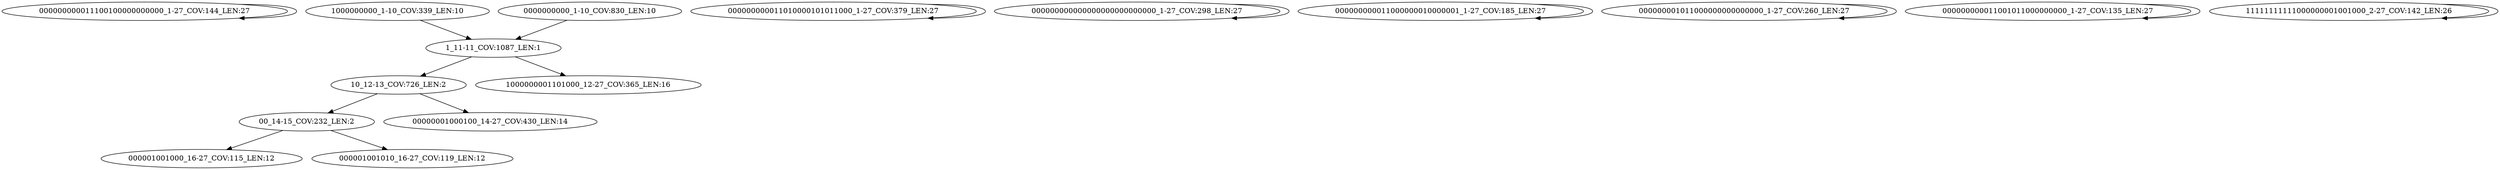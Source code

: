 digraph G {
    "000000000011100100000000000_1-27_COV:144_LEN:27" -> "000000000011100100000000000_1-27_COV:144_LEN:27";
    "00_14-15_COV:232_LEN:2" -> "000001001000_16-27_COV:115_LEN:12";
    "00_14-15_COV:232_LEN:2" -> "000001001010_16-27_COV:119_LEN:12";
    "000000000011010000101011000_1-27_COV:379_LEN:27" -> "000000000011010000101011000_1-27_COV:379_LEN:27";
    "000000000000000000000000000_1-27_COV:298_LEN:27" -> "000000000000000000000000000_1-27_COV:298_LEN:27";
    "10_12-13_COV:726_LEN:2" -> "00000001000100_14-27_COV:430_LEN:14";
    "10_12-13_COV:726_LEN:2" -> "00_14-15_COV:232_LEN:2";
    "000000000011000000010000001_1-27_COV:185_LEN:27" -> "000000000011000000010000001_1-27_COV:185_LEN:27";
    "1000000000_1-10_COV:339_LEN:10" -> "1_11-11_COV:1087_LEN:1";
    "1_11-11_COV:1087_LEN:1" -> "1000000001101000_12-27_COV:365_LEN:16";
    "1_11-11_COV:1087_LEN:1" -> "10_12-13_COV:726_LEN:2";
    "000000001011000000000000000_1-27_COV:260_LEN:27" -> "000000001011000000000000000_1-27_COV:260_LEN:27";
    "000000000011001011000000000_1-27_COV:135_LEN:27" -> "000000000011001011000000000_1-27_COV:135_LEN:27";
    "0000000000_1-10_COV:830_LEN:10" -> "1_11-11_COV:1087_LEN:1";
    "11111111111000000001001000_2-27_COV:142_LEN:26" -> "11111111111000000001001000_2-27_COV:142_LEN:26";
}
